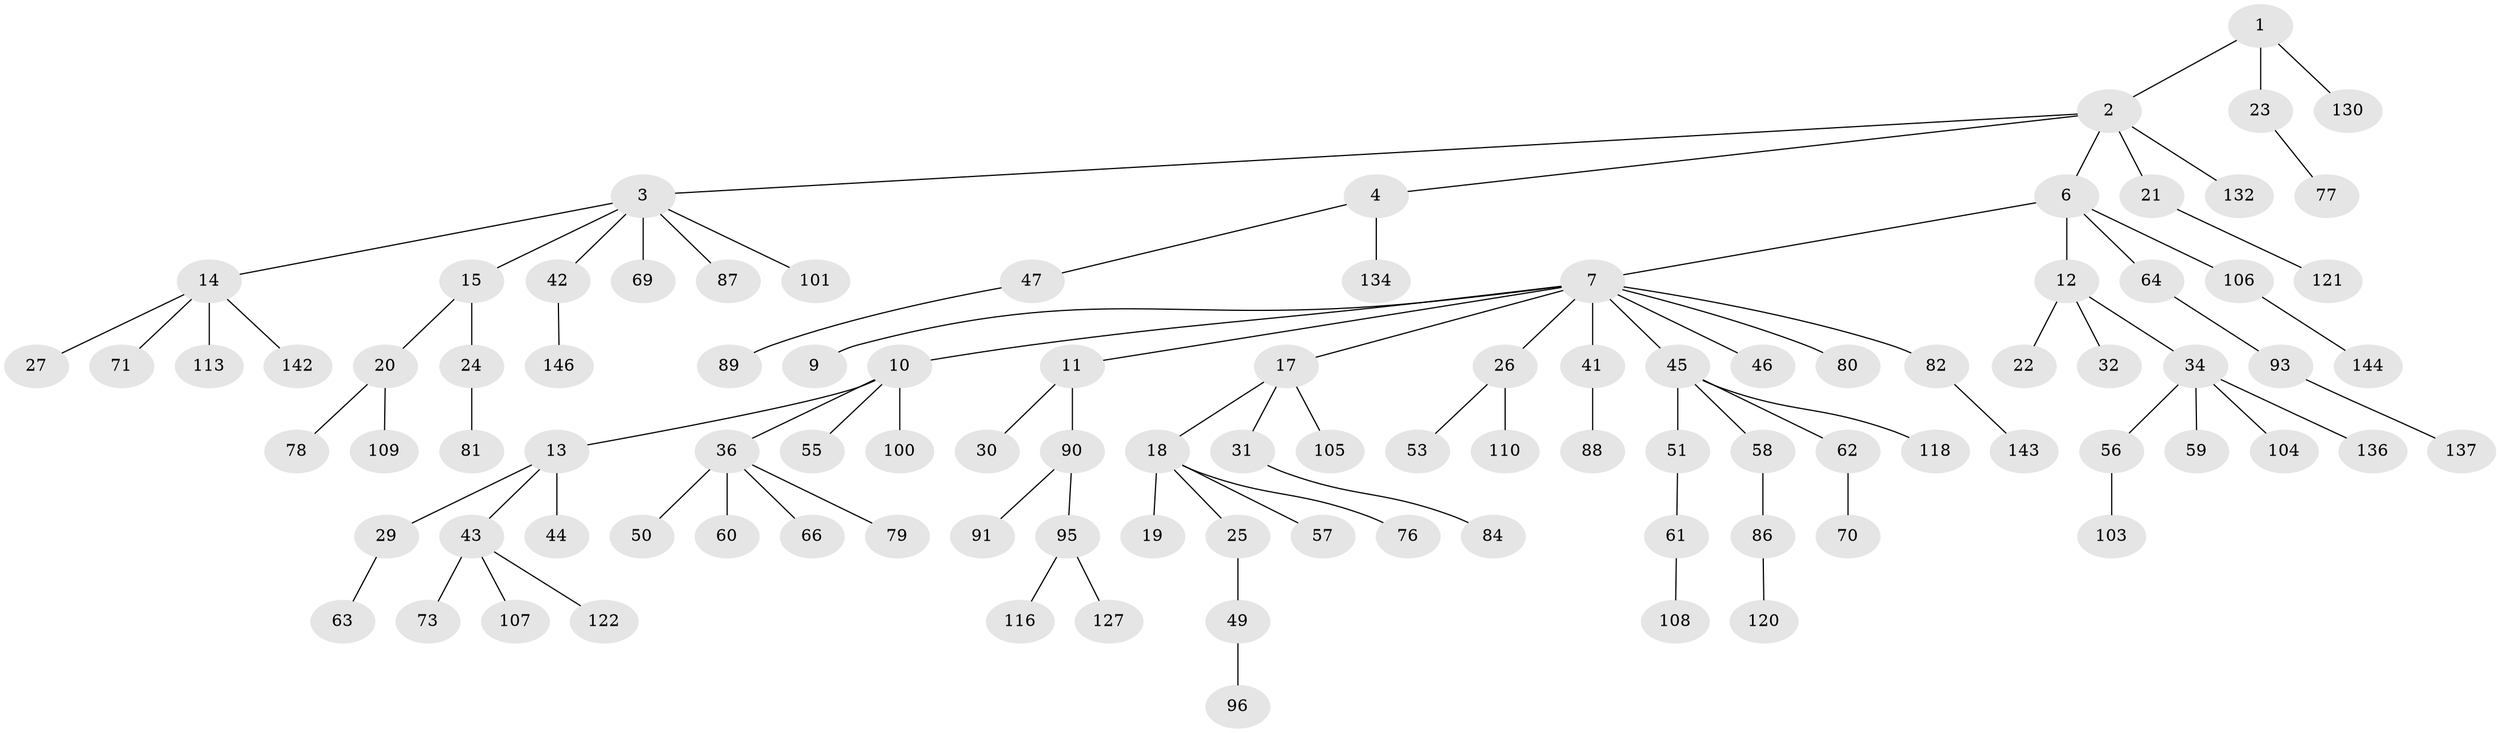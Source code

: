 // original degree distribution, {3: 0.15753424657534246, 7: 0.0136986301369863, 1: 0.5, 5: 0.0547945205479452, 8: 0.00684931506849315, 4: 0.0136986301369863, 2: 0.2465753424657534, 6: 0.00684931506849315}
// Generated by graph-tools (version 1.1) at 2025/11/02/27/25 16:11:28]
// undirected, 99 vertices, 98 edges
graph export_dot {
graph [start="1"]
  node [color=gray90,style=filled];
  1 [super="+37"];
  2 [super="+5"];
  3;
  4 [super="+48"];
  6 [super="+33"];
  7 [super="+8"];
  9;
  10 [super="+28"];
  11;
  12 [super="+54"];
  13 [super="+16"];
  14 [super="+40"];
  15;
  17 [super="+83"];
  18 [super="+52"];
  19;
  20 [super="+75"];
  21 [super="+98"];
  22 [super="+140"];
  23;
  24 [super="+124"];
  25 [super="+94"];
  26 [super="+38"];
  27 [super="+145"];
  29 [super="+92"];
  30 [super="+97"];
  31 [super="+68"];
  32;
  34 [super="+35"];
  36 [super="+39"];
  41;
  42 [super="+65"];
  43 [super="+102"];
  44;
  45 [super="+128"];
  46 [super="+123"];
  47;
  49;
  50 [super="+72"];
  51 [super="+139"];
  53 [super="+67"];
  55;
  56 [super="+141"];
  57;
  58 [super="+85"];
  59;
  60;
  61 [super="+114"];
  62 [super="+126"];
  63;
  64 [super="+119"];
  66;
  69 [super="+74"];
  70;
  71;
  73;
  76;
  77;
  78 [super="+99"];
  79;
  80 [super="+135"];
  81 [super="+138"];
  82 [super="+129"];
  84;
  86 [super="+117"];
  87 [super="+125"];
  88;
  89 [super="+112"];
  90;
  91;
  93;
  95 [super="+111"];
  96 [super="+115"];
  100;
  101;
  103;
  104;
  105;
  106 [super="+131"];
  107 [super="+133"];
  108;
  109;
  110;
  113;
  116;
  118;
  120;
  121;
  122;
  127;
  130;
  132;
  134;
  136;
  137;
  142;
  143;
  144;
  146;
  1 -- 2;
  1 -- 23;
  1 -- 130;
  2 -- 3;
  2 -- 4;
  2 -- 6;
  2 -- 21;
  2 -- 132;
  3 -- 14;
  3 -- 15;
  3 -- 42;
  3 -- 69;
  3 -- 87;
  3 -- 101;
  4 -- 47;
  4 -- 134;
  6 -- 7;
  6 -- 12;
  6 -- 106;
  6 -- 64;
  7 -- 9;
  7 -- 10;
  7 -- 17;
  7 -- 41;
  7 -- 46;
  7 -- 80;
  7 -- 82;
  7 -- 26;
  7 -- 11;
  7 -- 45;
  10 -- 13;
  10 -- 55;
  10 -- 100;
  10 -- 36;
  11 -- 30;
  11 -- 90;
  12 -- 22;
  12 -- 32;
  12 -- 34;
  13 -- 43;
  13 -- 29;
  13 -- 44;
  14 -- 27;
  14 -- 71;
  14 -- 113;
  14 -- 142;
  15 -- 20;
  15 -- 24;
  17 -- 18;
  17 -- 31;
  17 -- 105;
  18 -- 19;
  18 -- 25;
  18 -- 76;
  18 -- 57;
  20 -- 109;
  20 -- 78;
  21 -- 121;
  23 -- 77;
  24 -- 81;
  25 -- 49;
  26 -- 53;
  26 -- 110;
  29 -- 63;
  31 -- 84;
  34 -- 56;
  34 -- 104;
  34 -- 136;
  34 -- 59;
  36 -- 50;
  36 -- 66;
  36 -- 60;
  36 -- 79;
  41 -- 88;
  42 -- 146;
  43 -- 73;
  43 -- 107;
  43 -- 122;
  45 -- 51;
  45 -- 58;
  45 -- 62;
  45 -- 118;
  47 -- 89;
  49 -- 96;
  51 -- 61;
  56 -- 103;
  58 -- 86;
  61 -- 108;
  62 -- 70;
  64 -- 93;
  82 -- 143;
  86 -- 120;
  90 -- 91;
  90 -- 95;
  93 -- 137;
  95 -- 116;
  95 -- 127;
  106 -- 144;
}
